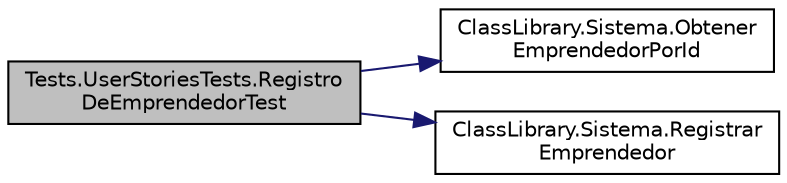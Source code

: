 digraph "Tests.UserStoriesTests.RegistroDeEmprendedorTest"
{
 // INTERACTIVE_SVG=YES
 // LATEX_PDF_SIZE
  edge [fontname="Helvetica",fontsize="10",labelfontname="Helvetica",labelfontsize="10"];
  node [fontname="Helvetica",fontsize="10",shape=record];
  rankdir="LR";
  Node1 [label="Tests.UserStoriesTests.Registro\lDeEmprendedorTest",height=0.2,width=0.4,color="black", fillcolor="grey75", style="filled", fontcolor="black",tooltip="Prueba para las historias de usuario 1 y 7: registro de un emprendedor en el sistema."];
  Node1 -> Node2 [color="midnightblue",fontsize="10",style="solid",fontname="Helvetica"];
  Node2 [label="ClassLibrary.Sistema.Obtener\lEmprendedorPorId",height=0.2,width=0.4,color="black", fillcolor="white", style="filled",URL="$classClassLibrary_1_1Sistema.html#ae8c06d6d33492327eadd3efe70d69a19",tooltip="Recupera un emprendedor de la lista de emprendedores utilizando su id y una id dada."];
  Node1 -> Node3 [color="midnightblue",fontsize="10",style="solid",fontname="Helvetica"];
  Node3 [label="ClassLibrary.Sistema.Registrar\lEmprendedor",height=0.2,width=0.4,color="black", fillcolor="white", style="filled",URL="$classClassLibrary_1_1Sistema.html#a1f8f1a7fce56355f6e4ff95706e0391e",tooltip="Registra un nuevo emprendedor en el sistema."];
}
